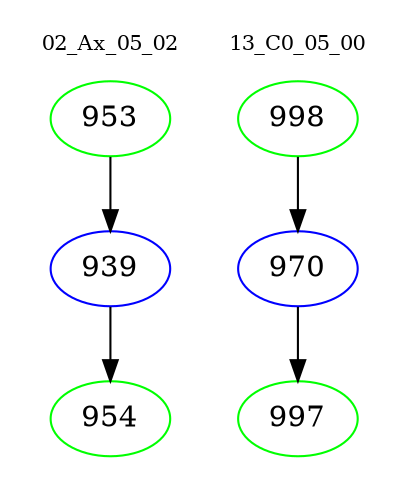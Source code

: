 digraph{
subgraph cluster_0 {
color = white
label = "02_Ax_05_02";
fontsize=10;
T0_953 [label="953", color="green"]
T0_953 -> T0_939 [color="black"]
T0_939 [label="939", color="blue"]
T0_939 -> T0_954 [color="black"]
T0_954 [label="954", color="green"]
}
subgraph cluster_1 {
color = white
label = "13_C0_05_00";
fontsize=10;
T1_998 [label="998", color="green"]
T1_998 -> T1_970 [color="black"]
T1_970 [label="970", color="blue"]
T1_970 -> T1_997 [color="black"]
T1_997 [label="997", color="green"]
}
}
